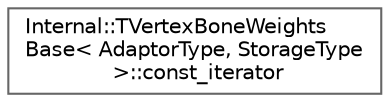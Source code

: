 digraph "Graphical Class Hierarchy"
{
 // INTERACTIVE_SVG=YES
 // LATEX_PDF_SIZE
  bgcolor="transparent";
  edge [fontname=Helvetica,fontsize=10,labelfontname=Helvetica,labelfontsize=10];
  node [fontname=Helvetica,fontsize=10,shape=box,height=0.2,width=0.4];
  rankdir="LR";
  Node0 [id="Node000000",label="Internal::TVertexBoneWeights\lBase\< AdaptorType, StorageType\l \>::const_iterator",height=0.2,width=0.4,color="grey40", fillcolor="white", style="filled",URL="$d3/daa/classInternal_1_1TVertexBoneWeightsBase_1_1const__iterator.html",tooltip=" "];
}
